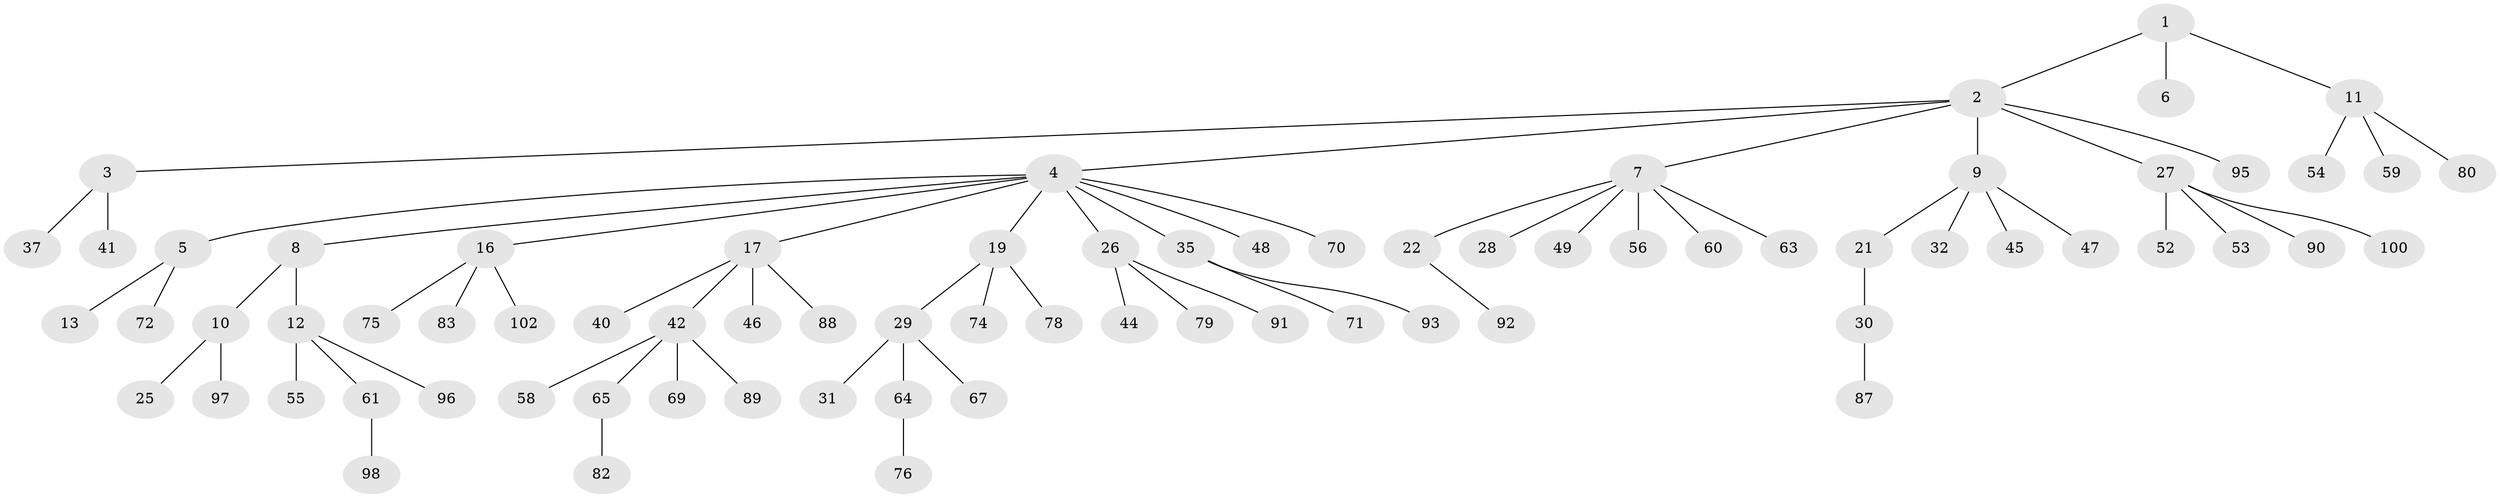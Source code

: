 // original degree distribution, {3: 0.10784313725490197, 7: 0.0196078431372549, 5: 0.058823529411764705, 1: 0.5392156862745098, 4: 0.06862745098039216, 2: 0.20588235294117646}
// Generated by graph-tools (version 1.1) at 2025/11/02/27/25 16:11:26]
// undirected, 75 vertices, 74 edges
graph export_dot {
graph [start="1"]
  node [color=gray90,style=filled];
  1;
  2 [super="+57"];
  3 [super="+24"];
  4 [super="+14"];
  5 [super="+43"];
  6;
  7 [super="+15"];
  8;
  9 [super="+23"];
  10 [super="+84"];
  11 [super="+33"];
  12 [super="+18"];
  13 [super="+51"];
  16 [super="+62"];
  17 [super="+20"];
  19 [super="+38"];
  21;
  22 [super="+68"];
  25;
  26 [super="+36"];
  27 [super="+34"];
  28 [super="+39"];
  29 [super="+73"];
  30 [super="+77"];
  31;
  32;
  35 [super="+50"];
  37;
  40;
  41;
  42 [super="+66"];
  44;
  45;
  46 [super="+85"];
  47;
  48;
  49;
  52;
  53;
  54;
  55;
  56;
  58;
  59;
  60;
  61 [super="+86"];
  63;
  64;
  65 [super="+99"];
  67;
  69;
  70;
  71;
  72;
  74;
  75;
  76 [super="+81"];
  78;
  79;
  80;
  82;
  83;
  87;
  88 [super="+101"];
  89;
  90;
  91;
  92;
  93 [super="+94"];
  95;
  96;
  97;
  98;
  100;
  102;
  1 -- 2;
  1 -- 6;
  1 -- 11;
  2 -- 3;
  2 -- 4;
  2 -- 7;
  2 -- 9;
  2 -- 27;
  2 -- 95;
  3 -- 37;
  3 -- 41;
  4 -- 5;
  4 -- 8;
  4 -- 70;
  4 -- 16;
  4 -- 17;
  4 -- 48;
  4 -- 35;
  4 -- 19;
  4 -- 26;
  5 -- 13;
  5 -- 72;
  7 -- 28;
  7 -- 60;
  7 -- 49;
  7 -- 22;
  7 -- 56;
  7 -- 63;
  8 -- 10;
  8 -- 12;
  9 -- 21;
  9 -- 32;
  9 -- 47;
  9 -- 45;
  10 -- 25;
  10 -- 97;
  11 -- 80;
  11 -- 59;
  11 -- 54;
  12 -- 96;
  12 -- 61;
  12 -- 55;
  16 -- 75;
  16 -- 83;
  16 -- 102;
  17 -- 42;
  17 -- 40;
  17 -- 88;
  17 -- 46;
  19 -- 29;
  19 -- 78;
  19 -- 74;
  21 -- 30;
  22 -- 92;
  26 -- 91;
  26 -- 44;
  26 -- 79;
  27 -- 100;
  27 -- 90;
  27 -- 52;
  27 -- 53;
  29 -- 31;
  29 -- 64;
  29 -- 67;
  30 -- 87;
  35 -- 93;
  35 -- 71;
  42 -- 58;
  42 -- 65;
  42 -- 69;
  42 -- 89;
  61 -- 98;
  64 -- 76;
  65 -- 82;
}
